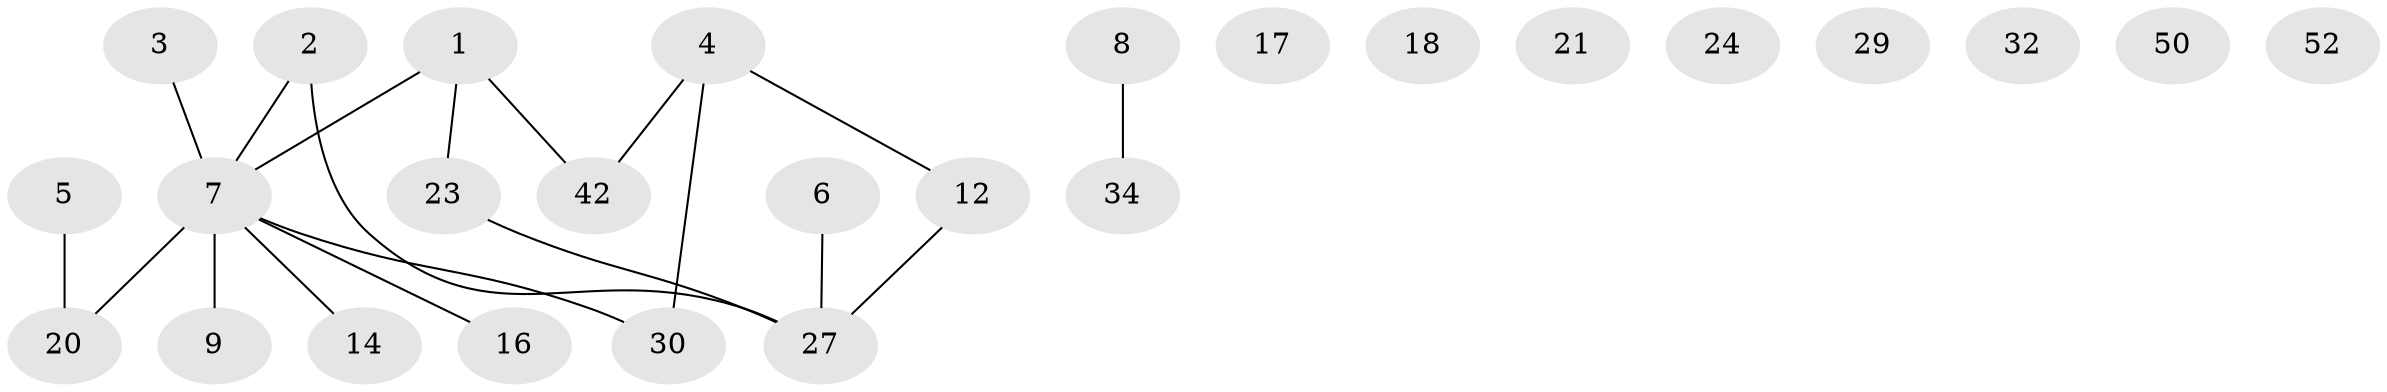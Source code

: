 // original degree distribution, {2: 0.2641509433962264, 1: 0.3018867924528302, 5: 0.03773584905660377, 3: 0.16981132075471697, 0: 0.1509433962264151, 4: 0.05660377358490566, 7: 0.018867924528301886}
// Generated by graph-tools (version 1.1) at 2025/16/03/04/25 18:16:37]
// undirected, 26 vertices, 19 edges
graph export_dot {
graph [start="1"]
  node [color=gray90,style=filled];
  1 [super="+47+25"];
  2 [super="+11"];
  3 [super="+46"];
  4 [super="+13+15"];
  5 [super="+43"];
  6;
  7 [super="+22+39+37+19+10"];
  8;
  9 [super="+26"];
  12 [super="+40+33"];
  14;
  16;
  17;
  18;
  20 [super="+35+38"];
  21;
  23;
  24;
  27 [super="+31"];
  29;
  30 [super="+36"];
  32;
  34;
  42 [super="+48"];
  50;
  52;
  1 -- 42;
  1 -- 7;
  1 -- 23;
  2 -- 7;
  2 -- 27;
  3 -- 7;
  4 -- 42;
  4 -- 12;
  4 -- 30;
  5 -- 20;
  6 -- 27;
  7 -- 20 [weight=2];
  7 -- 9 [weight=2];
  7 -- 14;
  7 -- 16;
  7 -- 30;
  8 -- 34;
  12 -- 27;
  23 -- 27;
}
